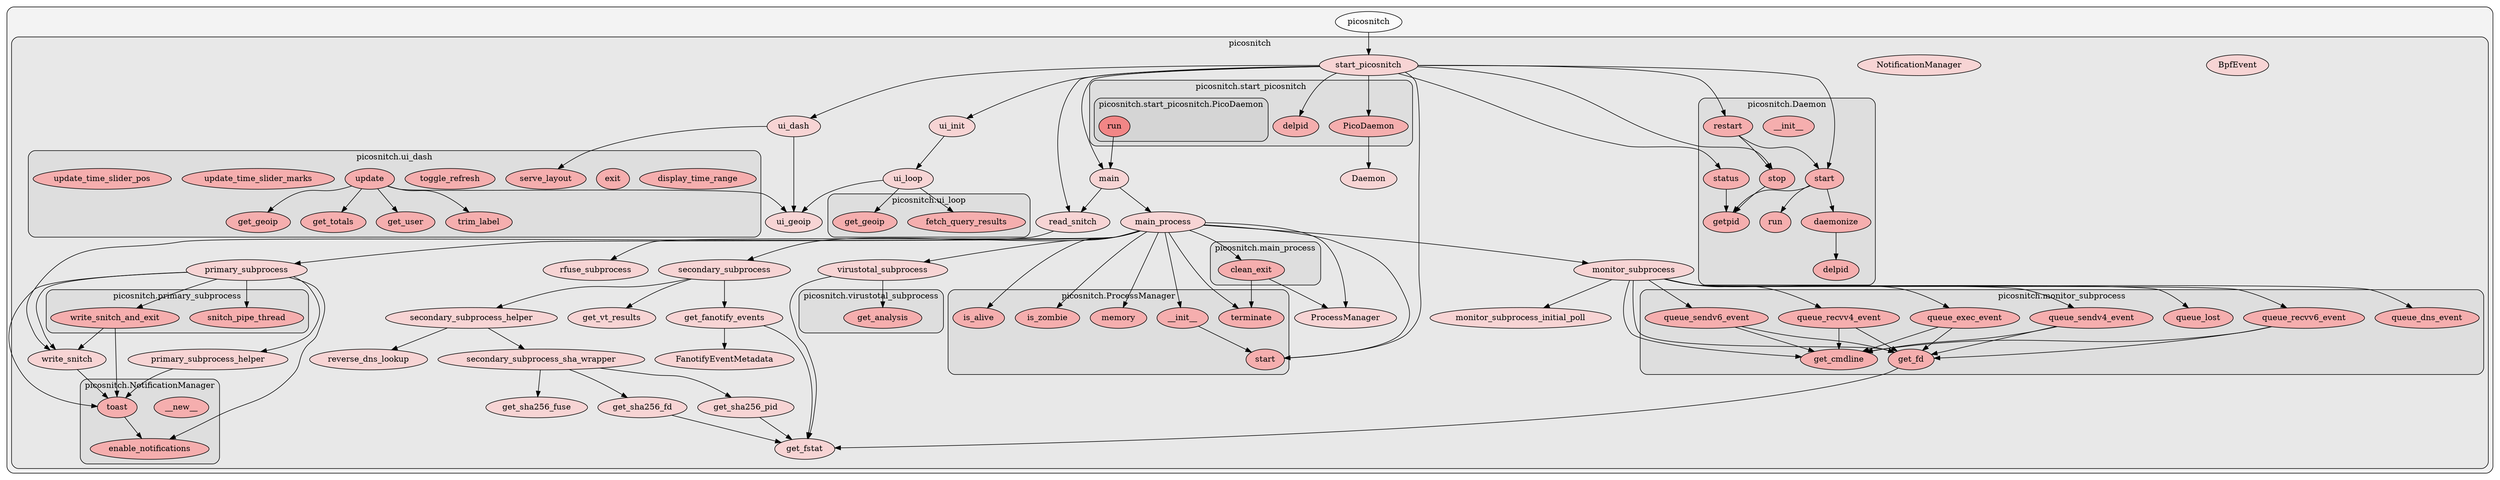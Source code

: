 digraph G {
    graph [rankdir=TB, clusterrank="local"];
    subgraph cluster_G {

        graph [style="filled,rounded",fillcolor="#80808018", label=""];
        picosnitch [label="picosnitch", style="filled", fillcolor="#ffffffb2", fontcolor="#000000", group="0"];
        subgraph cluster_picosnitch {

            graph [style="filled,rounded",fillcolor="#80808018", label="picosnitch"];
            picosnitch__BpfEvent [label="BpfEvent", style="filled", fillcolor="#feccccb2", fontcolor="#000000", group="0"];
        }
        subgraph cluster_picosnitch {

            graph [style="filled,rounded",fillcolor="#80808018", label="picosnitch"];
            picosnitch__Daemon [label="Daemon", style="filled", fillcolor="#feccccb2", fontcolor="#000000", group="0"];
        }
        subgraph cluster_picosnitch {

            graph [style="filled,rounded",fillcolor="#80808018", label="picosnitch"];
            picosnitch__FanotifyEventMetadata [label="FanotifyEventMetadata", style="filled", fillcolor="#feccccb2", fontcolor="#000000", group="0"];
        }
        subgraph cluster_picosnitch {

            graph [style="filled,rounded",fillcolor="#80808018", label="picosnitch"];
            picosnitch__NotificationManager [label="NotificationManager", style="filled", fillcolor="#feccccb2", fontcolor="#000000", group="0"];
        }
        subgraph cluster_picosnitch {

            graph [style="filled,rounded",fillcolor="#80808018", label="picosnitch"];
            picosnitch__ProcessManager [label="ProcessManager", style="filled", fillcolor="#feccccb2", fontcolor="#000000", group="0"];
        }
        subgraph cluster_picosnitch {

            graph [style="filled,rounded",fillcolor="#80808018", label="picosnitch"];
            picosnitch__get_fanotify_events [label="get_fanotify_events", style="filled", fillcolor="#feccccb2", fontcolor="#000000", group="0"];
        }
        subgraph cluster_picosnitch {

            graph [style="filled,rounded",fillcolor="#80808018", label="picosnitch"];
            picosnitch__get_fstat [label="get_fstat", style="filled", fillcolor="#feccccb2", fontcolor="#000000", group="0"];
        }
        subgraph cluster_picosnitch {

            graph [style="filled,rounded",fillcolor="#80808018", label="picosnitch"];
            picosnitch__get_sha256_fd [label="get_sha256_fd", style="filled", fillcolor="#feccccb2", fontcolor="#000000", group="0"];
        }
        subgraph cluster_picosnitch {

            graph [style="filled,rounded",fillcolor="#80808018", label="picosnitch"];
            picosnitch__get_sha256_fuse [label="get_sha256_fuse", style="filled", fillcolor="#feccccb2", fontcolor="#000000", group="0"];
        }
        subgraph cluster_picosnitch {

            graph [style="filled,rounded",fillcolor="#80808018", label="picosnitch"];
            picosnitch__get_sha256_pid [label="get_sha256_pid", style="filled", fillcolor="#feccccb2", fontcolor="#000000", group="0"];
        }
        subgraph cluster_picosnitch {

            graph [style="filled,rounded",fillcolor="#80808018", label="picosnitch"];
            picosnitch__get_vt_results [label="get_vt_results", style="filled", fillcolor="#feccccb2", fontcolor="#000000", group="0"];
        }
        subgraph cluster_picosnitch {

            graph [style="filled,rounded",fillcolor="#80808018", label="picosnitch"];
            picosnitch__main [label="main", style="filled", fillcolor="#feccccb2", fontcolor="#000000", group="0"];
        }
        subgraph cluster_picosnitch {

            graph [style="filled,rounded",fillcolor="#80808018", label="picosnitch"];
            picosnitch__main_process [label="main_process", style="filled", fillcolor="#feccccb2", fontcolor="#000000", group="0"];
        }
        subgraph cluster_picosnitch {

            graph [style="filled,rounded",fillcolor="#80808018", label="picosnitch"];
            picosnitch__monitor_subprocess [label="monitor_subprocess", style="filled", fillcolor="#feccccb2", fontcolor="#000000", group="0"];
        }
        subgraph cluster_picosnitch {

            graph [style="filled,rounded",fillcolor="#80808018", label="picosnitch"];
            picosnitch__monitor_subprocess_initial_poll [label="monitor_subprocess_initial_poll", style="filled", fillcolor="#feccccb2", fontcolor="#000000", group="0"];
        }
        subgraph cluster_picosnitch {

            graph [style="filled,rounded",fillcolor="#80808018", label="picosnitch"];
            picosnitch__primary_subprocess [label="primary_subprocess", style="filled", fillcolor="#feccccb2", fontcolor="#000000", group="0"];
        }
        subgraph cluster_picosnitch {

            graph [style="filled,rounded",fillcolor="#80808018", label="picosnitch"];
            picosnitch__primary_subprocess_helper [label="primary_subprocess_helper", style="filled", fillcolor="#feccccb2", fontcolor="#000000", group="0"];
        }
        subgraph cluster_picosnitch {

            graph [style="filled,rounded",fillcolor="#80808018", label="picosnitch"];
            picosnitch__read_snitch [label="read_snitch", style="filled", fillcolor="#feccccb2", fontcolor="#000000", group="0"];
        }
        subgraph cluster_picosnitch {

            graph [style="filled,rounded",fillcolor="#80808018", label="picosnitch"];
            picosnitch__reverse_dns_lookup [label="reverse_dns_lookup", style="filled", fillcolor="#feccccb2", fontcolor="#000000", group="0"];
        }
        subgraph cluster_picosnitch {

            graph [style="filled,rounded",fillcolor="#80808018", label="picosnitch"];
            picosnitch__rfuse_subprocess [label="rfuse_subprocess", style="filled", fillcolor="#feccccb2", fontcolor="#000000", group="0"];
        }
        subgraph cluster_picosnitch {

            graph [style="filled,rounded",fillcolor="#80808018", label="picosnitch"];
            picosnitch__secondary_subprocess [label="secondary_subprocess", style="filled", fillcolor="#feccccb2", fontcolor="#000000", group="0"];
        }
        subgraph cluster_picosnitch {

            graph [style="filled,rounded",fillcolor="#80808018", label="picosnitch"];
            picosnitch__secondary_subprocess_helper [label="secondary_subprocess_helper", style="filled", fillcolor="#feccccb2", fontcolor="#000000", group="0"];
        }
        subgraph cluster_picosnitch {

            graph [style="filled,rounded",fillcolor="#80808018", label="picosnitch"];
            picosnitch__secondary_subprocess_sha_wrapper [label="secondary_subprocess_sha_wrapper", style="filled", fillcolor="#feccccb2", fontcolor="#000000", group="0"];
        }
        subgraph cluster_picosnitch {

            graph [style="filled,rounded",fillcolor="#80808018", label="picosnitch"];
            picosnitch__start_picosnitch [label="start_picosnitch", style="filled", fillcolor="#feccccb2", fontcolor="#000000", group="0"];
        }
        subgraph cluster_picosnitch {

            graph [style="filled,rounded",fillcolor="#80808018", label="picosnitch"];
            picosnitch__ui_dash [label="ui_dash", style="filled", fillcolor="#feccccb2", fontcolor="#000000", group="0"];
        }
        subgraph cluster_picosnitch {

            graph [style="filled,rounded",fillcolor="#80808018", label="picosnitch"];
            picosnitch__ui_geoip [label="ui_geoip", style="filled", fillcolor="#feccccb2", fontcolor="#000000", group="0"];
        }
        subgraph cluster_picosnitch {

            graph [style="filled,rounded",fillcolor="#80808018", label="picosnitch"];
            picosnitch__ui_init [label="ui_init", style="filled", fillcolor="#feccccb2", fontcolor="#000000", group="0"];
        }
        subgraph cluster_picosnitch {

            graph [style="filled,rounded",fillcolor="#80808018", label="picosnitch"];
            picosnitch__ui_loop [label="ui_loop", style="filled", fillcolor="#feccccb2", fontcolor="#000000", group="0"];
        }
        subgraph cluster_picosnitch {

            graph [style="filled,rounded",fillcolor="#80808018", label="picosnitch"];
            picosnitch__virustotal_subprocess [label="virustotal_subprocess", style="filled", fillcolor="#feccccb2", fontcolor="#000000", group="0"];
        }
        subgraph cluster_picosnitch {

            graph [style="filled,rounded",fillcolor="#80808018", label="picosnitch"];
            picosnitch__write_snitch [label="write_snitch", style="filled", fillcolor="#feccccb2", fontcolor="#000000", group="0"];
            subgraph cluster_picosnitch__Daemon {

                graph [style="filled,rounded",fillcolor="#80808018", label="picosnitch.Daemon"];
                picosnitch__Daemon____init__ [label="__init__", style="filled", fillcolor="#ff9999b2", fontcolor="#000000", group="0"];
            }
            subgraph cluster_picosnitch__Daemon {

                graph [style="filled,rounded",fillcolor="#80808018", label="picosnitch.Daemon"];
                picosnitch__Daemon__daemonize [label="daemonize", style="filled", fillcolor="#ff9999b2", fontcolor="#000000", group="0"];
            }
            subgraph cluster_picosnitch__Daemon {

                graph [style="filled,rounded",fillcolor="#80808018", label="picosnitch.Daemon"];
                picosnitch__Daemon__delpid [label="delpid", style="filled", fillcolor="#ff9999b2", fontcolor="#000000", group="0"];
            }
            subgraph cluster_picosnitch__Daemon {

                graph [style="filled,rounded",fillcolor="#80808018", label="picosnitch.Daemon"];
                picosnitch__Daemon__getpid [label="getpid", style="filled", fillcolor="#ff9999b2", fontcolor="#000000", group="0"];
            }
            subgraph cluster_picosnitch__Daemon {

                graph [style="filled,rounded",fillcolor="#80808018", label="picosnitch.Daemon"];
                picosnitch__Daemon__restart [label="restart", style="filled", fillcolor="#ff9999b2", fontcolor="#000000", group="0"];
            }
            subgraph cluster_picosnitch__Daemon {

                graph [style="filled,rounded",fillcolor="#80808018", label="picosnitch.Daemon"];
                picosnitch__Daemon__run [label="run", style="filled", fillcolor="#ff9999b2", fontcolor="#000000", group="0"];
            }
            subgraph cluster_picosnitch__Daemon {

                graph [style="filled,rounded",fillcolor="#80808018", label="picosnitch.Daemon"];
                picosnitch__Daemon__start [label="start", style="filled", fillcolor="#ff9999b2", fontcolor="#000000", group="0"];
            }
            subgraph cluster_picosnitch__Daemon {

                graph [style="filled,rounded",fillcolor="#80808018", label="picosnitch.Daemon"];
                picosnitch__Daemon__status [label="status", style="filled", fillcolor="#ff9999b2", fontcolor="#000000", group="0"];
            }
            subgraph cluster_picosnitch__Daemon {

                graph [style="filled,rounded",fillcolor="#80808018", label="picosnitch.Daemon"];
                picosnitch__Daemon__stop [label="stop", style="filled", fillcolor="#ff9999b2", fontcolor="#000000", group="0"];
            }
            subgraph cluster_picosnitch__NotificationManager {

                graph [style="filled,rounded",fillcolor="#80808018", label="picosnitch.NotificationManager"];
                picosnitch__NotificationManager____new__ [label="__new__", style="filled", fillcolor="#ff9999b2", fontcolor="#000000", group="0"];
            }
            subgraph cluster_picosnitch__NotificationManager {

                graph [style="filled,rounded",fillcolor="#80808018", label="picosnitch.NotificationManager"];
                picosnitch__NotificationManager__enable_notifications [label="enable_notifications", style="filled", fillcolor="#ff9999b2", fontcolor="#000000", group="0"];
            }
            subgraph cluster_picosnitch__NotificationManager {

                graph [style="filled,rounded",fillcolor="#80808018", label="picosnitch.NotificationManager"];
                picosnitch__NotificationManager__toast [label="toast", style="filled", fillcolor="#ff9999b2", fontcolor="#000000", group="0"];
            }
            subgraph cluster_picosnitch__ProcessManager {

                graph [style="filled,rounded",fillcolor="#80808018", label="picosnitch.ProcessManager"];
                picosnitch__ProcessManager____init__ [label="__init__", style="filled", fillcolor="#ff9999b2", fontcolor="#000000", group="0"];
            }
            subgraph cluster_picosnitch__ProcessManager {

                graph [style="filled,rounded",fillcolor="#80808018", label="picosnitch.ProcessManager"];
                picosnitch__ProcessManager__is_alive [label="is_alive", style="filled", fillcolor="#ff9999b2", fontcolor="#000000", group="0"];
            }
            subgraph cluster_picosnitch__ProcessManager {

                graph [style="filled,rounded",fillcolor="#80808018", label="picosnitch.ProcessManager"];
                picosnitch__ProcessManager__is_zombie [label="is_zombie", style="filled", fillcolor="#ff9999b2", fontcolor="#000000", group="0"];
            }
            subgraph cluster_picosnitch__ProcessManager {

                graph [style="filled,rounded",fillcolor="#80808018", label="picosnitch.ProcessManager"];
                picosnitch__ProcessManager__memory [label="memory", style="filled", fillcolor="#ff9999b2", fontcolor="#000000", group="0"];
            }
            subgraph cluster_picosnitch__ProcessManager {

                graph [style="filled,rounded",fillcolor="#80808018", label="picosnitch.ProcessManager"];
                picosnitch__ProcessManager__start [label="start", style="filled", fillcolor="#ff9999b2", fontcolor="#000000", group="0"];
            }
            subgraph cluster_picosnitch__ProcessManager {

                graph [style="filled,rounded",fillcolor="#80808018", label="picosnitch.ProcessManager"];
                picosnitch__ProcessManager__terminate [label="terminate", style="filled", fillcolor="#ff9999b2", fontcolor="#000000", group="0"];
            }
            subgraph cluster_picosnitch__main_process {

                graph [style="filled,rounded",fillcolor="#80808018", label="picosnitch.main_process"];
                picosnitch__main_process__clean_exit [label="clean_exit", style="filled", fillcolor="#ff9999b2", fontcolor="#000000", group="0"];
            }
            subgraph cluster_picosnitch__monitor_subprocess {

                graph [style="filled,rounded",fillcolor="#80808018", label="picosnitch.monitor_subprocess"];
                picosnitch__monitor_subprocess__get_cmdline [label="get_cmdline", style="filled", fillcolor="#ff9999b2", fontcolor="#000000", group="0"];
            }
            subgraph cluster_picosnitch__monitor_subprocess {

                graph [style="filled,rounded",fillcolor="#80808018", label="picosnitch.monitor_subprocess"];
                picosnitch__monitor_subprocess__get_fd [label="get_fd", style="filled", fillcolor="#ff9999b2", fontcolor="#000000", group="0"];
            }
            subgraph cluster_picosnitch__monitor_subprocess {

                graph [style="filled,rounded",fillcolor="#80808018", label="picosnitch.monitor_subprocess"];
                picosnitch__monitor_subprocess__queue_dns_event [label="queue_dns_event", style="filled", fillcolor="#ff9999b2", fontcolor="#000000", group="0"];
            }
            subgraph cluster_picosnitch__monitor_subprocess {

                graph [style="filled,rounded",fillcolor="#80808018", label="picosnitch.monitor_subprocess"];
                picosnitch__monitor_subprocess__queue_exec_event [label="queue_exec_event", style="filled", fillcolor="#ff9999b2", fontcolor="#000000", group="0"];
            }
            subgraph cluster_picosnitch__monitor_subprocess {

                graph [style="filled,rounded",fillcolor="#80808018", label="picosnitch.monitor_subprocess"];
                picosnitch__monitor_subprocess__queue_lost [label="queue_lost", style="filled", fillcolor="#ff9999b2", fontcolor="#000000", group="0"];
            }
            subgraph cluster_picosnitch__monitor_subprocess {

                graph [style="filled,rounded",fillcolor="#80808018", label="picosnitch.monitor_subprocess"];
                picosnitch__monitor_subprocess__queue_recvv4_event [label="queue_recvv4_event", style="filled", fillcolor="#ff9999b2", fontcolor="#000000", group="0"];
            }
            subgraph cluster_picosnitch__monitor_subprocess {

                graph [style="filled,rounded",fillcolor="#80808018", label="picosnitch.monitor_subprocess"];
                picosnitch__monitor_subprocess__queue_recvv6_event [label="queue_recvv6_event", style="filled", fillcolor="#ff9999b2", fontcolor="#000000", group="0"];
            }
            subgraph cluster_picosnitch__monitor_subprocess {

                graph [style="filled,rounded",fillcolor="#80808018", label="picosnitch.monitor_subprocess"];
                picosnitch__monitor_subprocess__queue_sendv4_event [label="queue_sendv4_event", style="filled", fillcolor="#ff9999b2", fontcolor="#000000", group="0"];
            }
            subgraph cluster_picosnitch__monitor_subprocess {

                graph [style="filled,rounded",fillcolor="#80808018", label="picosnitch.monitor_subprocess"];
                picosnitch__monitor_subprocess__queue_sendv6_event [label="queue_sendv6_event", style="filled", fillcolor="#ff9999b2", fontcolor="#000000", group="0"];
            }
            subgraph cluster_picosnitch__primary_subprocess {

                graph [style="filled,rounded",fillcolor="#80808018", label="picosnitch.primary_subprocess"];
                picosnitch__primary_subprocess__snitch_pipe_thread [label="snitch_pipe_thread", style="filled", fillcolor="#ff9999b2", fontcolor="#000000", group="0"];
            }
            subgraph cluster_picosnitch__primary_subprocess {

                graph [style="filled,rounded",fillcolor="#80808018", label="picosnitch.primary_subprocess"];
                picosnitch__primary_subprocess__write_snitch_and_exit [label="write_snitch_and_exit", style="filled", fillcolor="#ff9999b2", fontcolor="#000000", group="0"];
            }
            subgraph cluster_picosnitch__start_picosnitch {

                graph [style="filled,rounded",fillcolor="#80808018", label="picosnitch.start_picosnitch"];
                picosnitch__start_picosnitch__PicoDaemon [label="PicoDaemon", style="filled", fillcolor="#ff9999b2", fontcolor="#000000", group="0"];
            }
            subgraph cluster_picosnitch__start_picosnitch {

                graph [style="filled,rounded",fillcolor="#80808018", label="picosnitch.start_picosnitch"];
                picosnitch__start_picosnitch__delpid [label="delpid", style="filled", fillcolor="#ff9999b2", fontcolor="#000000", group="0"];
                subgraph cluster_picosnitch__start_picosnitch__PicoDaemon {

                    graph [style="filled,rounded",fillcolor="#80808018", label="picosnitch.start_picosnitch.PicoDaemon"];
                    picosnitch__start_picosnitch__PicoDaemon__run [label="run", style="filled", fillcolor="#ff6565b2", fontcolor="#000000", group="0"];
                }
            }
            subgraph cluster_picosnitch__ui_dash {

                graph [style="filled,rounded",fillcolor="#80808018", label="picosnitch.ui_dash"];
                picosnitch__ui_dash__display_time_range [label="display_time_range", style="filled", fillcolor="#ff9999b2", fontcolor="#000000", group="0"];
            }
            subgraph cluster_picosnitch__ui_dash {

                graph [style="filled,rounded",fillcolor="#80808018", label="picosnitch.ui_dash"];
                picosnitch__ui_dash__exit [label="exit", style="filled", fillcolor="#ff9999b2", fontcolor="#000000", group="0"];
            }
            subgraph cluster_picosnitch__ui_dash {

                graph [style="filled,rounded",fillcolor="#80808018", label="picosnitch.ui_dash"];
                picosnitch__ui_dash__get_geoip [label="get_geoip", style="filled", fillcolor="#ff9999b2", fontcolor="#000000", group="0"];
            }
            subgraph cluster_picosnitch__ui_dash {

                graph [style="filled,rounded",fillcolor="#80808018", label="picosnitch.ui_dash"];
                picosnitch__ui_dash__get_totals [label="get_totals", style="filled", fillcolor="#ff9999b2", fontcolor="#000000", group="0"];
            }
            subgraph cluster_picosnitch__ui_dash {

                graph [style="filled,rounded",fillcolor="#80808018", label="picosnitch.ui_dash"];
                picosnitch__ui_dash__get_user [label="get_user", style="filled", fillcolor="#ff9999b2", fontcolor="#000000", group="0"];
            }
            subgraph cluster_picosnitch__ui_dash {

                graph [style="filled,rounded",fillcolor="#80808018", label="picosnitch.ui_dash"];
                picosnitch__ui_dash__serve_layout [label="serve_layout", style="filled", fillcolor="#ff9999b2", fontcolor="#000000", group="0"];
            }
            subgraph cluster_picosnitch__ui_dash {

                graph [style="filled,rounded",fillcolor="#80808018", label="picosnitch.ui_dash"];
                picosnitch__ui_dash__toggle_refresh [label="toggle_refresh", style="filled", fillcolor="#ff9999b2", fontcolor="#000000", group="0"];
            }
            subgraph cluster_picosnitch__ui_dash {

                graph [style="filled,rounded",fillcolor="#80808018", label="picosnitch.ui_dash"];
                picosnitch__ui_dash__trim_label [label="trim_label", style="filled", fillcolor="#ff9999b2", fontcolor="#000000", group="0"];
            }
            subgraph cluster_picosnitch__ui_dash {

                graph [style="filled,rounded",fillcolor="#80808018", label="picosnitch.ui_dash"];
                picosnitch__ui_dash__update [label="update", style="filled", fillcolor="#ff9999b2", fontcolor="#000000", group="0"];
            }
            subgraph cluster_picosnitch__ui_dash {

                graph [style="filled,rounded",fillcolor="#80808018", label="picosnitch.ui_dash"];
                picosnitch__ui_dash__update_time_slider_marks [label="update_time_slider_marks", style="filled", fillcolor="#ff9999b2", fontcolor="#000000", group="0"];
            }
            subgraph cluster_picosnitch__ui_dash {

                graph [style="filled,rounded",fillcolor="#80808018", label="picosnitch.ui_dash"];
                picosnitch__ui_dash__update_time_slider_pos [label="update_time_slider_pos", style="filled", fillcolor="#ff9999b2", fontcolor="#000000", group="0"];
            }
            subgraph cluster_picosnitch__ui_loop {

                graph [style="filled,rounded",fillcolor="#80808018", label="picosnitch.ui_loop"];
                picosnitch__ui_loop__fetch_query_results [label="fetch_query_results", style="filled", fillcolor="#ff9999b2", fontcolor="#000000", group="0"];
            }
            subgraph cluster_picosnitch__ui_loop {

                graph [style="filled,rounded",fillcolor="#80808018", label="picosnitch.ui_loop"];
                picosnitch__ui_loop__get_geoip [label="get_geoip", style="filled", fillcolor="#ff9999b2", fontcolor="#000000", group="0"];
            }
            subgraph cluster_picosnitch__virustotal_subprocess {

                graph [style="filled,rounded",fillcolor="#80808018", label="picosnitch.virustotal_subprocess"];
                picosnitch__virustotal_subprocess__get_analysis [label="get_analysis", style="filled", fillcolor="#ff9999b2", fontcolor="#000000", group="0"];
            }
        }
    }
        picosnitch -> picosnitch__start_picosnitch [style="solid", color="#000000"];
        picosnitch__Daemon__daemonize -> picosnitch__Daemon__delpid [style="solid", color="#000000"];
        picosnitch__Daemon__restart -> picosnitch__Daemon__start [style="solid", color="#000000"];
        picosnitch__Daemon__restart -> picosnitch__Daemon__stop [style="solid", color="#000000"];
        picosnitch__Daemon__start -> picosnitch__Daemon__daemonize [style="solid", color="#000000"];
        picosnitch__Daemon__start -> picosnitch__Daemon__getpid [style="solid", color="#000000"];
        picosnitch__Daemon__start -> picosnitch__Daemon__run [style="solid", color="#000000"];
        picosnitch__Daemon__status -> picosnitch__Daemon__getpid [style="solid", color="#000000"];
        picosnitch__Daemon__stop -> picosnitch__Daemon__getpid [style="solid", color="#000000"];
        picosnitch__NotificationManager__toast -> picosnitch__NotificationManager__enable_notifications [style="solid", color="#000000"];
        picosnitch__ProcessManager____init__ -> picosnitch__ProcessManager__start [style="solid", color="#000000"];
        picosnitch__get_fanotify_events -> picosnitch__FanotifyEventMetadata [style="solid", color="#000000"];
        picosnitch__get_fanotify_events -> picosnitch__get_fstat [style="solid", color="#000000"];
        picosnitch__get_sha256_fd -> picosnitch__get_fstat [style="solid", color="#000000"];
        picosnitch__get_sha256_pid -> picosnitch__get_fstat [style="solid", color="#000000"];
        picosnitch__main -> picosnitch__main_process [style="solid", color="#000000"];
        picosnitch__main -> picosnitch__read_snitch [style="solid", color="#000000"];
        picosnitch__main_process -> picosnitch__ProcessManager [style="solid", color="#000000"];
        picosnitch__main_process -> picosnitch__ProcessManager____init__ [style="solid", color="#000000"];
        picosnitch__main_process -> picosnitch__ProcessManager__is_alive [style="solid", color="#000000"];
        picosnitch__main_process -> picosnitch__ProcessManager__is_zombie [style="solid", color="#000000"];
        picosnitch__main_process -> picosnitch__ProcessManager__memory [style="solid", color="#000000"];
        picosnitch__main_process -> picosnitch__ProcessManager__start [style="solid", color="#000000"];
        picosnitch__main_process -> picosnitch__ProcessManager__terminate [style="solid", color="#000000"];
        picosnitch__main_process -> picosnitch__main_process__clean_exit [style="solid", color="#000000"];
        picosnitch__main_process -> picosnitch__monitor_subprocess [style="solid", color="#000000"];
        picosnitch__main_process -> picosnitch__primary_subprocess [style="solid", color="#000000"];
        picosnitch__main_process -> picosnitch__rfuse_subprocess [style="solid", color="#000000"];
        picosnitch__main_process -> picosnitch__secondary_subprocess [style="solid", color="#000000"];
        picosnitch__main_process -> picosnitch__virustotal_subprocess [style="solid", color="#000000"];
        picosnitch__main_process__clean_exit -> picosnitch__ProcessManager [style="solid", color="#000000"];
        picosnitch__main_process__clean_exit -> picosnitch__ProcessManager__terminate [style="solid", color="#000000"];
        picosnitch__monitor_subprocess -> picosnitch__monitor_subprocess__get_cmdline [style="solid", color="#000000"];
        picosnitch__monitor_subprocess -> picosnitch__monitor_subprocess__get_fd [style="solid", color="#000000"];
        picosnitch__monitor_subprocess -> picosnitch__monitor_subprocess__queue_dns_event [style="solid", color="#000000"];
        picosnitch__monitor_subprocess -> picosnitch__monitor_subprocess__queue_exec_event [style="solid", color="#000000"];
        picosnitch__monitor_subprocess -> picosnitch__monitor_subprocess__queue_lost [style="solid", color="#000000"];
        picosnitch__monitor_subprocess -> picosnitch__monitor_subprocess__queue_recvv4_event [style="solid", color="#000000"];
        picosnitch__monitor_subprocess -> picosnitch__monitor_subprocess__queue_recvv6_event [style="solid", color="#000000"];
        picosnitch__monitor_subprocess -> picosnitch__monitor_subprocess__queue_sendv4_event [style="solid", color="#000000"];
        picosnitch__monitor_subprocess -> picosnitch__monitor_subprocess__queue_sendv6_event [style="solid", color="#000000"];
        picosnitch__monitor_subprocess -> picosnitch__monitor_subprocess_initial_poll [style="solid", color="#000000"];
        picosnitch__monitor_subprocess__get_fd -> picosnitch__get_fstat [style="solid", color="#000000"];
        picosnitch__monitor_subprocess__queue_exec_event -> picosnitch__monitor_subprocess__get_cmdline [style="solid", color="#000000"];
        picosnitch__monitor_subprocess__queue_exec_event -> picosnitch__monitor_subprocess__get_fd [style="solid", color="#000000"];
        picosnitch__monitor_subprocess__queue_recvv4_event -> picosnitch__monitor_subprocess__get_cmdline [style="solid", color="#000000"];
        picosnitch__monitor_subprocess__queue_recvv4_event -> picosnitch__monitor_subprocess__get_fd [style="solid", color="#000000"];
        picosnitch__monitor_subprocess__queue_recvv6_event -> picosnitch__monitor_subprocess__get_cmdline [style="solid", color="#000000"];
        picosnitch__monitor_subprocess__queue_recvv6_event -> picosnitch__monitor_subprocess__get_fd [style="solid", color="#000000"];
        picosnitch__monitor_subprocess__queue_sendv4_event -> picosnitch__monitor_subprocess__get_cmdline [style="solid", color="#000000"];
        picosnitch__monitor_subprocess__queue_sendv4_event -> picosnitch__monitor_subprocess__get_fd [style="solid", color="#000000"];
        picosnitch__monitor_subprocess__queue_sendv6_event -> picosnitch__monitor_subprocess__get_cmdline [style="solid", color="#000000"];
        picosnitch__monitor_subprocess__queue_sendv6_event -> picosnitch__monitor_subprocess__get_fd [style="solid", color="#000000"];
        picosnitch__primary_subprocess -> picosnitch__NotificationManager__enable_notifications [style="solid", color="#000000"];
        picosnitch__primary_subprocess -> picosnitch__NotificationManager__toast [style="solid", color="#000000"];
        picosnitch__primary_subprocess -> picosnitch__primary_subprocess__snitch_pipe_thread [style="solid", color="#000000"];
        picosnitch__primary_subprocess -> picosnitch__primary_subprocess__write_snitch_and_exit [style="solid", color="#000000"];
        picosnitch__primary_subprocess -> picosnitch__primary_subprocess_helper [style="solid", color="#000000"];
        picosnitch__primary_subprocess -> picosnitch__write_snitch [style="solid", color="#000000"];
        picosnitch__primary_subprocess__write_snitch_and_exit -> picosnitch__NotificationManager__toast [style="solid", color="#000000"];
        picosnitch__primary_subprocess__write_snitch_and_exit -> picosnitch__write_snitch [style="solid", color="#000000"];
        picosnitch__primary_subprocess_helper -> picosnitch__NotificationManager__toast [style="solid", color="#000000"];
        picosnitch__read_snitch -> picosnitch__write_snitch [style="solid", color="#000000"];
        picosnitch__secondary_subprocess -> picosnitch__get_fanotify_events [style="solid", color="#000000"];
        picosnitch__secondary_subprocess -> picosnitch__get_vt_results [style="solid", color="#000000"];
        picosnitch__secondary_subprocess -> picosnitch__secondary_subprocess_helper [style="solid", color="#000000"];
        picosnitch__secondary_subprocess_helper -> picosnitch__reverse_dns_lookup [style="solid", color="#000000"];
        picosnitch__secondary_subprocess_helper -> picosnitch__secondary_subprocess_sha_wrapper [style="solid", color="#000000"];
        picosnitch__secondary_subprocess_sha_wrapper -> picosnitch__get_sha256_fd [style="solid", color="#000000"];
        picosnitch__secondary_subprocess_sha_wrapper -> picosnitch__get_sha256_fuse [style="solid", color="#000000"];
        picosnitch__secondary_subprocess_sha_wrapper -> picosnitch__get_sha256_pid [style="solid", color="#000000"];
        picosnitch__start_picosnitch -> picosnitch__Daemon__restart [style="solid", color="#000000"];
        picosnitch__start_picosnitch -> picosnitch__Daemon__start [style="solid", color="#000000"];
        picosnitch__start_picosnitch -> picosnitch__Daemon__status [style="solid", color="#000000"];
        picosnitch__start_picosnitch -> picosnitch__Daemon__stop [style="solid", color="#000000"];
        picosnitch__start_picosnitch -> picosnitch__ProcessManager__start [style="solid", color="#000000"];
        picosnitch__start_picosnitch -> picosnitch__main [style="solid", color="#000000"];
        picosnitch__start_picosnitch -> picosnitch__read_snitch [style="solid", color="#000000"];
        picosnitch__start_picosnitch -> picosnitch__start_picosnitch__PicoDaemon [style="solid", color="#000000"];
        picosnitch__start_picosnitch -> picosnitch__start_picosnitch__delpid [style="solid", color="#000000"];
        picosnitch__start_picosnitch -> picosnitch__ui_dash [style="solid", color="#000000"];
        picosnitch__start_picosnitch -> picosnitch__ui_init [style="solid", color="#000000"];
        picosnitch__start_picosnitch__PicoDaemon -> picosnitch__Daemon [style="solid", color="#000000"];
        picosnitch__start_picosnitch__PicoDaemon__run -> picosnitch__main [style="solid", color="#000000"];
        picosnitch__ui_dash -> picosnitch__ui_dash__serve_layout [style="solid", color="#000000"];
        picosnitch__ui_dash -> picosnitch__ui_geoip [style="solid", color="#000000"];
        picosnitch__ui_dash__update -> picosnitch__ui_dash__get_geoip [style="solid", color="#000000"];
        picosnitch__ui_dash__update -> picosnitch__ui_dash__get_totals [style="solid", color="#000000"];
        picosnitch__ui_dash__update -> picosnitch__ui_dash__get_user [style="solid", color="#000000"];
        picosnitch__ui_dash__update -> picosnitch__ui_dash__trim_label [style="solid", color="#000000"];
        picosnitch__ui_dash__update -> picosnitch__ui_geoip [style="solid", color="#000000"];
        picosnitch__ui_init -> picosnitch__ui_loop [style="solid", color="#000000"];
        picosnitch__ui_loop -> picosnitch__ui_geoip [style="solid", color="#000000"];
        picosnitch__ui_loop -> picosnitch__ui_loop__fetch_query_results [style="solid", color="#000000"];
        picosnitch__ui_loop -> picosnitch__ui_loop__get_geoip [style="solid", color="#000000"];
        picosnitch__virustotal_subprocess -> picosnitch__get_fstat [style="solid", color="#000000"];
        picosnitch__virustotal_subprocess -> picosnitch__virustotal_subprocess__get_analysis [style="solid", color="#000000"];
        picosnitch__write_snitch -> picosnitch__NotificationManager__toast [style="solid", color="#000000"];
    }

